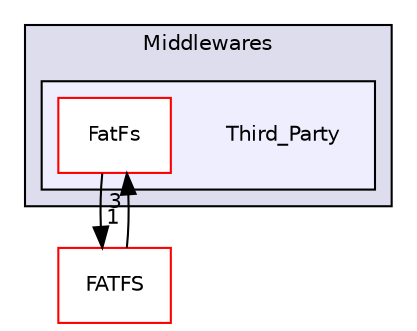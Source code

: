 digraph "/home/runner/work/SDcardBootloader/SDcardBootloader/bootloader/Middlewares/Third_Party" {
  compound=true
  node [ fontsize="10", fontname="Helvetica"];
  edge [ labelfontsize="10", labelfontname="Helvetica"];
  subgraph clusterdir_18d39804a75e1fcb1deadc3198692f5c {
    graph [ bgcolor="#ddddee", pencolor="black", label="Middlewares" fontname="Helvetica", fontsize="10", URL="dir_18d39804a75e1fcb1deadc3198692f5c.html"]
  subgraph clusterdir_d908beb048a5c6f6b12f1f04de3a2254 {
    graph [ bgcolor="#eeeeff", pencolor="black", label="" URL="dir_d908beb048a5c6f6b12f1f04de3a2254.html"];
    dir_d908beb048a5c6f6b12f1f04de3a2254 [shape=plaintext label="Third_Party"];
  dir_9098ac271282d6be976eb2584a04771f [shape=box label="FatFs" fillcolor="white" style="filled" color="red" URL="dir_9098ac271282d6be976eb2584a04771f.html"];
  }
  }
  dir_ca60b63f767f5225bc4631228c3dc823 [shape=box label="FATFS" fillcolor="white" style="filled" color="red" URL="dir_ca60b63f767f5225bc4631228c3dc823.html"];
  dir_9098ac271282d6be976eb2584a04771f->dir_ca60b63f767f5225bc4631228c3dc823 [headlabel="1", labeldistance=1.5 headhref="dir_000034_000029.html"];
  dir_ca60b63f767f5225bc4631228c3dc823->dir_9098ac271282d6be976eb2584a04771f [headlabel="3", labeldistance=1.5 headhref="dir_000029_000034.html"];
}
